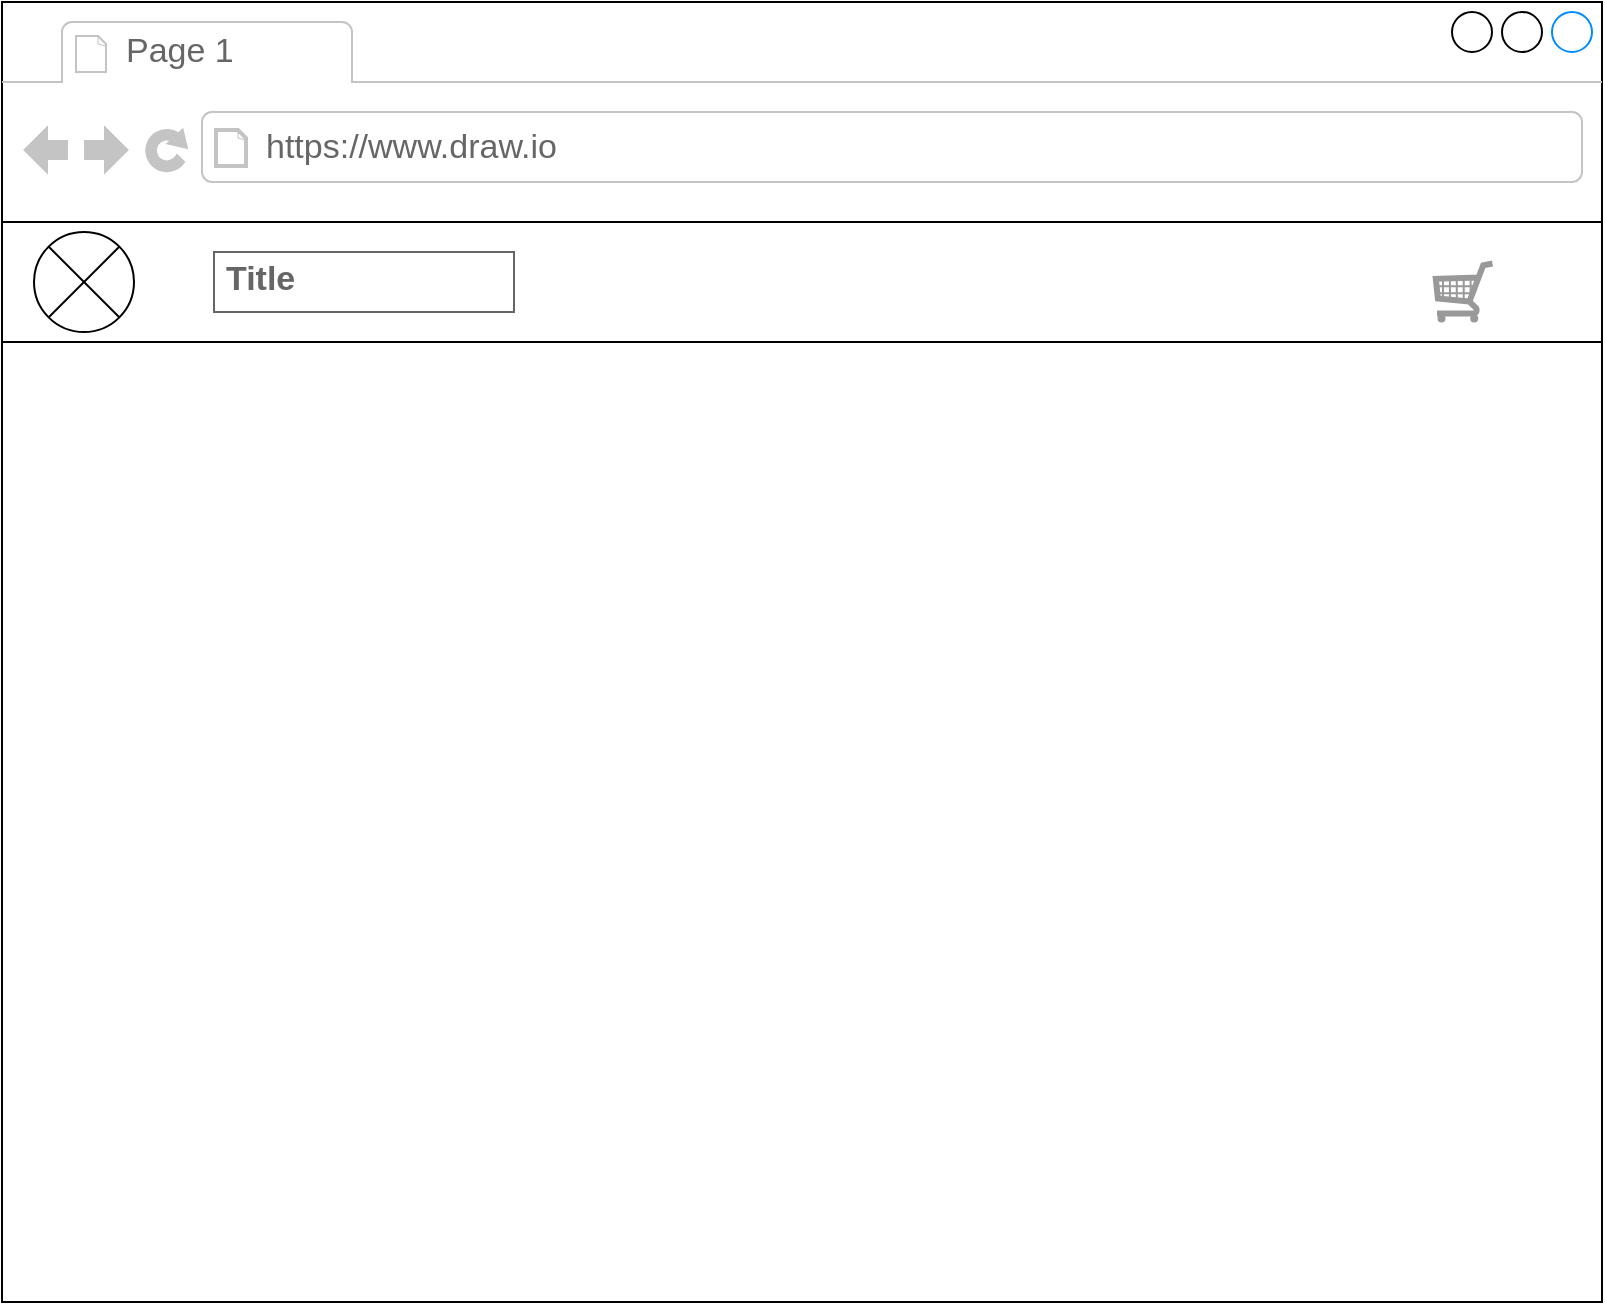 <mxfile version="21.6.8" type="github">
  <diagram name="Página-1" id="RLGEIgDNlUEdeMWP4EKQ">
    <mxGraphModel dx="880" dy="476" grid="1" gridSize="10" guides="1" tooltips="1" connect="1" arrows="1" fold="1" page="1" pageScale="1" pageWidth="827" pageHeight="1169" math="0" shadow="0">
      <root>
        <mxCell id="0" />
        <mxCell id="1" parent="0" />
        <mxCell id="bEYsHLKR-DY_JS5kA57y-1" value="" style="strokeWidth=1;shadow=0;dashed=0;align=center;html=1;shape=mxgraph.mockup.containers.browserWindow;rSize=0;strokeColor2=#008cff;strokeColor3=#c4c4c4;mainText=,;recursiveResize=0;" vertex="1" parent="1">
          <mxGeometry x="14" y="10" width="800" height="650" as="geometry" />
        </mxCell>
        <mxCell id="bEYsHLKR-DY_JS5kA57y-2" value="Page 1" style="strokeWidth=1;shadow=0;dashed=0;align=center;html=1;shape=mxgraph.mockup.containers.anchor;fontSize=17;fontColor=#666666;align=left;whiteSpace=wrap;" vertex="1" parent="bEYsHLKR-DY_JS5kA57y-1">
          <mxGeometry x="60" y="12" width="110" height="26" as="geometry" />
        </mxCell>
        <mxCell id="bEYsHLKR-DY_JS5kA57y-3" value="https://www.draw.io" style="strokeWidth=1;shadow=0;dashed=0;align=center;html=1;shape=mxgraph.mockup.containers.anchor;rSize=0;fontSize=17;fontColor=#666666;align=left;" vertex="1" parent="bEYsHLKR-DY_JS5kA57y-1">
          <mxGeometry x="130" y="60" width="250" height="26" as="geometry" />
        </mxCell>
        <mxCell id="bEYsHLKR-DY_JS5kA57y-4" value="" style="verticalLabelPosition=bottom;verticalAlign=top;html=1;shape=mxgraph.basic.rect;fillColor2=none;strokeWidth=1;size=20;indent=5;" vertex="1" parent="bEYsHLKR-DY_JS5kA57y-1">
          <mxGeometry y="110" width="800" height="60" as="geometry" />
        </mxCell>
        <mxCell id="bEYsHLKR-DY_JS5kA57y-5" value="" style="shape=sumEllipse;perimeter=ellipsePerimeter;whiteSpace=wrap;html=1;backgroundOutline=1;" vertex="1" parent="bEYsHLKR-DY_JS5kA57y-1">
          <mxGeometry x="16" y="115" width="50" height="50" as="geometry" />
        </mxCell>
        <mxCell id="bEYsHLKR-DY_JS5kA57y-6" value="" style="verticalLabelPosition=bottom;shadow=0;dashed=0;align=center;html=1;verticalAlign=top;strokeWidth=1;shape=mxgraph.mockup.misc.shoppingCart;strokeColor=#999999;" vertex="1" parent="bEYsHLKR-DY_JS5kA57y-1">
          <mxGeometry x="716" y="130" width="30" height="30" as="geometry" />
        </mxCell>
        <mxCell id="bEYsHLKR-DY_JS5kA57y-7" value="&lt;b&gt;Title&lt;/b&gt;" style="strokeWidth=1;shadow=0;dashed=0;align=center;html=1;shape=mxgraph.mockup.text.textBox;fontColor=#666666;align=left;fontSize=17;spacingLeft=4;spacingTop=-3;whiteSpace=wrap;strokeColor=#666666;mainText=" vertex="1" parent="bEYsHLKR-DY_JS5kA57y-1">
          <mxGeometry x="106" y="125" width="150" height="30" as="geometry" />
        </mxCell>
      </root>
    </mxGraphModel>
  </diagram>
</mxfile>
